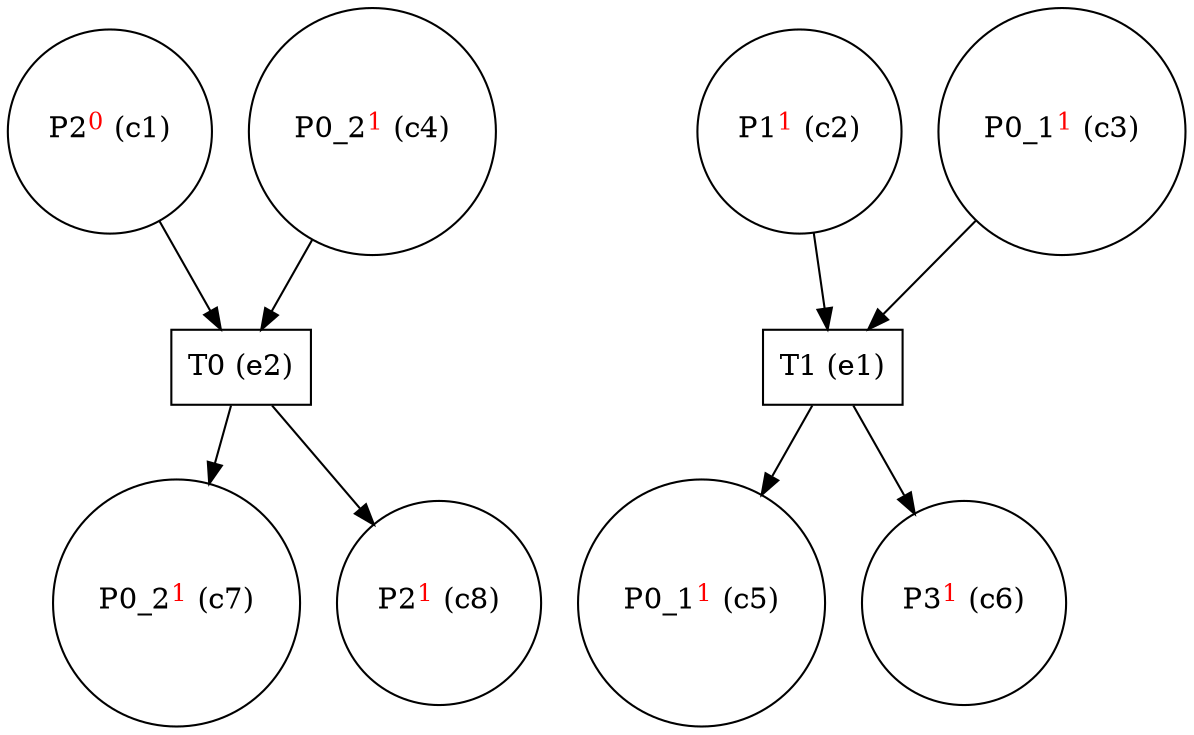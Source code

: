 digraph test {
  c1 -> e2;
  c2 -> e1;
  c3 -> e1;
  c4 -> e2;
  e1 -> c5;
  e1 -> c6;
  e2 -> c7;
  e2 -> c8;
  c1 [label= <P2<FONT COLOR="red"><SUP>0</SUP></FONT>&nbsp;(c1)> shape=circle];
  c2 [label= <P1<FONT COLOR="red"><SUP>1</SUP></FONT>&nbsp;(c2)> shape=circle];
  c3 [label= <P0_1<FONT COLOR="red"><SUP>1</SUP></FONT>&nbsp;(c3)> shape=circle];
  c4 [label= <P0_2<FONT COLOR="red"><SUP>1</SUP></FONT>&nbsp;(c4)> shape=circle];
  c5 [label= <P0_1<FONT COLOR="red"><SUP>1</SUP></FONT>&nbsp;(c5)> shape=circle];
  c6 [label= <P3<FONT COLOR="red"><SUP>1</SUP></FONT>&nbsp;(c6)> shape=circle];
  c7 [label= <P0_2<FONT COLOR="red"><SUP>1</SUP></FONT>&nbsp;(c7)> shape=circle];
  c8 [label= <P2<FONT COLOR="red"><SUP>1</SUP></FONT>&nbsp;(c8)> shape=circle];
  e1 [label="T1 (e1)" shape=box];
  e2 [label="T0 (e2)" shape=box];
}
